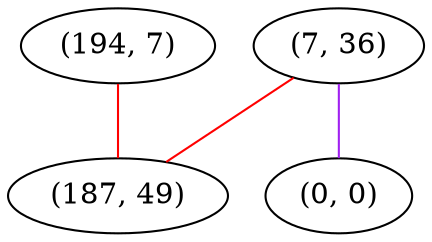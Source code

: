 graph "" {
"(7, 36)";
"(194, 7)";
"(187, 49)";
"(0, 0)";
"(7, 36)" -- "(187, 49)"  [color=red, key=0, weight=1];
"(7, 36)" -- "(0, 0)"  [color=purple, key=0, weight=4];
"(194, 7)" -- "(187, 49)"  [color=red, key=0, weight=1];
}
